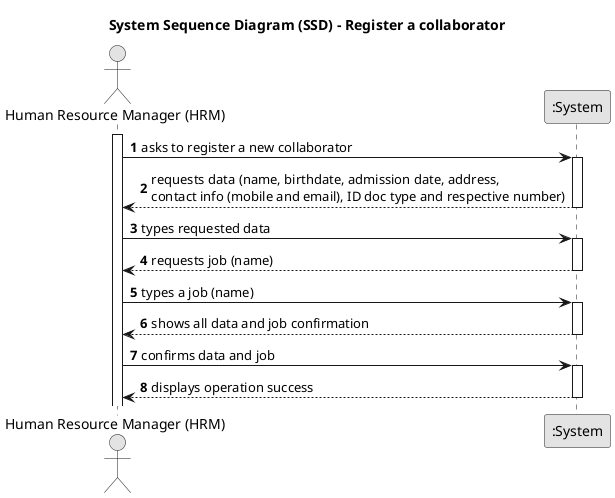 @startuml
skinparam monochrome true
skinparam packageStyle rectangle
skinparam shadowing false

title System Sequence Diagram (SSD) - Register a collaborator

autonumber

actor "Human Resource Manager (HRM)" as HRM
participant ":System" as System

activate HRM

    HRM -> System : asks to register a new collaborator
    activate System

    System --> HRM : requests data (name, birthdate, admission date, address, \ncontact info (mobile and email), ID doc type and respective number)
    deactivate System

    HRM -> System : types requested data
    activate System

    System --> HRM : requests job (name)
    deactivate System

    HRM -> System :  types a job (name)
    activate System

    System --> HRM : shows all data and job confirmation
    deactivate System

    HRM -> System : confirms data and job
    activate System

    System --> HRM : displays operation success
    deactivate System

@enduml